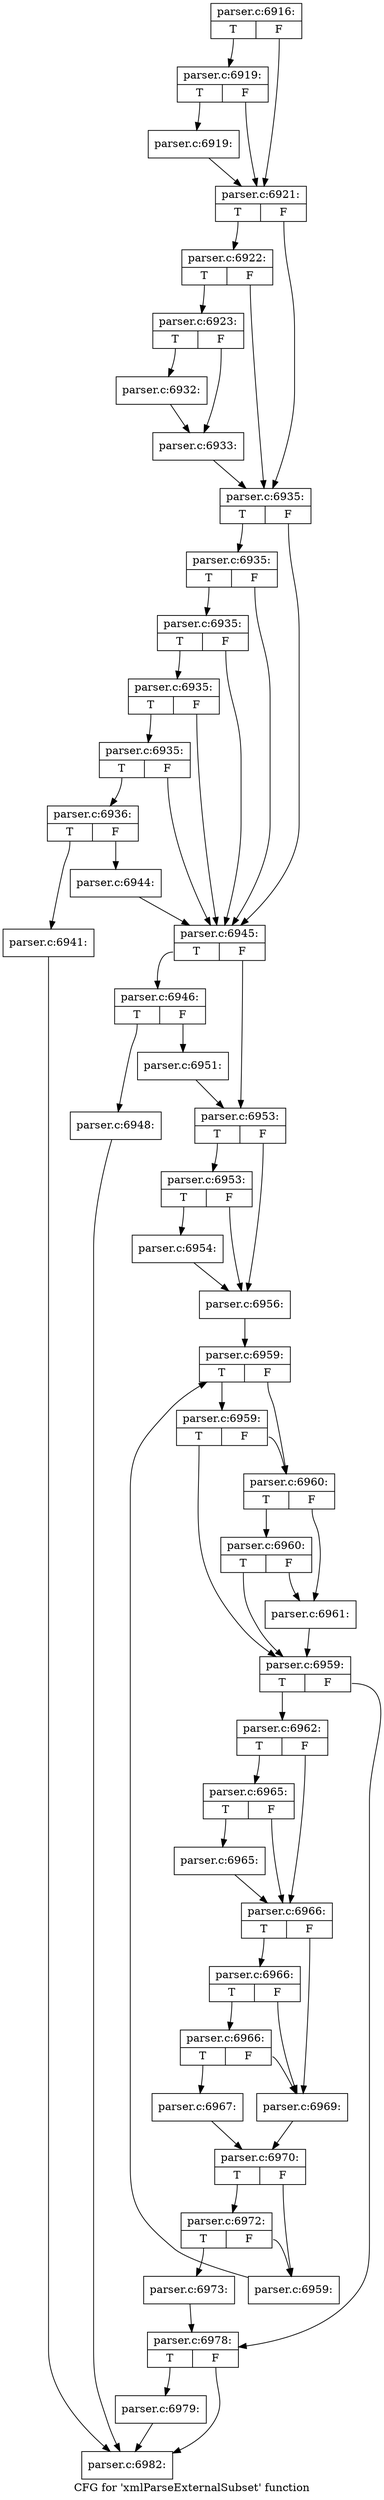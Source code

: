 digraph "CFG for 'xmlParseExternalSubset' function" {
	label="CFG for 'xmlParseExternalSubset' function";

	Node0x55d73bb21400 [shape=record,label="{parser.c:6916:|{<s0>T|<s1>F}}"];
	Node0x55d73bb21400:s0 -> Node0x55d73bb374a0;
	Node0x55d73bb21400:s1 -> Node0x55d73bb37450;
	Node0x55d73bb374a0 [shape=record,label="{parser.c:6919:|{<s0>T|<s1>F}}"];
	Node0x55d73bb374a0:s0 -> Node0x55d73bb37400;
	Node0x55d73bb374a0:s1 -> Node0x55d73bb37450;
	Node0x55d73bb37400 [shape=record,label="{parser.c:6919:}"];
	Node0x55d73bb37400 -> Node0x55d73bb37450;
	Node0x55d73bb37450 [shape=record,label="{parser.c:6921:|{<s0>T|<s1>F}}"];
	Node0x55d73bb37450:s0 -> Node0x55d73bb37d70;
	Node0x55d73bb37450:s1 -> Node0x55d73bb37d20;
	Node0x55d73bb37d70 [shape=record,label="{parser.c:6922:|{<s0>T|<s1>F}}"];
	Node0x55d73bb37d70:s0 -> Node0x55d73bb37cd0;
	Node0x55d73bb37d70:s1 -> Node0x55d73bb37d20;
	Node0x55d73bb37cd0 [shape=record,label="{parser.c:6923:|{<s0>T|<s1>F}}"];
	Node0x55d73bb37cd0:s0 -> Node0x55d73bb3c030;
	Node0x55d73bb37cd0:s1 -> Node0x55d73bb3c080;
	Node0x55d73bb3c030 [shape=record,label="{parser.c:6932:}"];
	Node0x55d73bb3c030 -> Node0x55d73bb3c080;
	Node0x55d73bb3c080 [shape=record,label="{parser.c:6933:}"];
	Node0x55d73bb3c080 -> Node0x55d73bb37d20;
	Node0x55d73bb37d20 [shape=record,label="{parser.c:6935:|{<s0>T|<s1>F}}"];
	Node0x55d73bb37d20:s0 -> Node0x55d73b971720;
	Node0x55d73bb37d20:s1 -> Node0x55d73b9715b0;
	Node0x55d73b971720 [shape=record,label="{parser.c:6935:|{<s0>T|<s1>F}}"];
	Node0x55d73b971720:s0 -> Node0x55d73b9716d0;
	Node0x55d73b971720:s1 -> Node0x55d73b9715b0;
	Node0x55d73b9716d0 [shape=record,label="{parser.c:6935:|{<s0>T|<s1>F}}"];
	Node0x55d73b9716d0:s0 -> Node0x55d73b971680;
	Node0x55d73b9716d0:s1 -> Node0x55d73b9715b0;
	Node0x55d73b971680 [shape=record,label="{parser.c:6935:|{<s0>T|<s1>F}}"];
	Node0x55d73b971680:s0 -> Node0x55d73b971600;
	Node0x55d73b971680:s1 -> Node0x55d73b9715b0;
	Node0x55d73b971600 [shape=record,label="{parser.c:6935:|{<s0>T|<s1>F}}"];
	Node0x55d73b971600:s0 -> Node0x55d73b971560;
	Node0x55d73b971600:s1 -> Node0x55d73b9715b0;
	Node0x55d73b971560 [shape=record,label="{parser.c:6936:|{<s0>T|<s1>F}}"];
	Node0x55d73b971560:s0 -> Node0x55d73bb3f3d0;
	Node0x55d73b971560:s1 -> Node0x55d73bb3f420;
	Node0x55d73bb3f3d0 [shape=record,label="{parser.c:6941:}"];
	Node0x55d73bb3f3d0 -> Node0x55d73bb48eb0;
	Node0x55d73bb3f420 [shape=record,label="{parser.c:6944:}"];
	Node0x55d73bb3f420 -> Node0x55d73b9715b0;
	Node0x55d73b9715b0 [shape=record,label="{parser.c:6945:|{<s0>T|<s1>F}}"];
	Node0x55d73b9715b0:s0 -> Node0x55d73bb3fbe0;
	Node0x55d73b9715b0:s1 -> Node0x55d73bb3fc30;
	Node0x55d73bb3fbe0 [shape=record,label="{parser.c:6946:|{<s0>T|<s1>F}}"];
	Node0x55d73bb3fbe0:s0 -> Node0x55d73bb40140;
	Node0x55d73bb3fbe0:s1 -> Node0x55d73bb40190;
	Node0x55d73bb40140 [shape=record,label="{parser.c:6948:}"];
	Node0x55d73bb40140 -> Node0x55d73bb48eb0;
	Node0x55d73bb40190 [shape=record,label="{parser.c:6951:}"];
	Node0x55d73bb40190 -> Node0x55d73bb3fc30;
	Node0x55d73bb3fc30 [shape=record,label="{parser.c:6953:|{<s0>T|<s1>F}}"];
	Node0x55d73bb3fc30:s0 -> Node0x55d73bb40dd0;
	Node0x55d73bb3fc30:s1 -> Node0x55d73bb40d80;
	Node0x55d73bb40dd0 [shape=record,label="{parser.c:6953:|{<s0>T|<s1>F}}"];
	Node0x55d73bb40dd0:s0 -> Node0x55d73bb40d30;
	Node0x55d73bb40dd0:s1 -> Node0x55d73bb40d80;
	Node0x55d73bb40d30 [shape=record,label="{parser.c:6954:}"];
	Node0x55d73bb40d30 -> Node0x55d73bb40d80;
	Node0x55d73bb40d80 [shape=record,label="{parser.c:6956:}"];
	Node0x55d73bb40d80 -> Node0x55d73bb430a0;
	Node0x55d73bb430a0 [shape=record,label="{parser.c:6959:|{<s0>T|<s1>F}}"];
	Node0x55d73bb430a0:s0 -> Node0x55d73bb43420;
	Node0x55d73bb430a0:s1 -> Node0x55d73bb433a0;
	Node0x55d73bb43420 [shape=record,label="{parser.c:6959:|{<s0>T|<s1>F}}"];
	Node0x55d73bb43420:s0 -> Node0x55d73bb43300;
	Node0x55d73bb43420:s1 -> Node0x55d73bb433a0;
	Node0x55d73bb433a0 [shape=record,label="{parser.c:6960:|{<s0>T|<s1>F}}"];
	Node0x55d73bb433a0:s0 -> Node0x55d73bb43e10;
	Node0x55d73bb433a0:s1 -> Node0x55d73bb43350;
	Node0x55d73bb43e10 [shape=record,label="{parser.c:6960:|{<s0>T|<s1>F}}"];
	Node0x55d73bb43e10:s0 -> Node0x55d73bb43300;
	Node0x55d73bb43e10:s1 -> Node0x55d73bb43350;
	Node0x55d73bb43350 [shape=record,label="{parser.c:6961:}"];
	Node0x55d73bb43350 -> Node0x55d73bb43300;
	Node0x55d73bb43300 [shape=record,label="{parser.c:6959:|{<s0>T|<s1>F}}"];
	Node0x55d73bb43300:s0 -> Node0x55d73bb448a0;
	Node0x55d73bb43300:s1 -> Node0x55d73bb43280;
	Node0x55d73bb448a0 [shape=record,label="{parser.c:6962:|{<s0>T|<s1>F}}"];
	Node0x55d73bb448a0:s0 -> Node0x55d73bb45b60;
	Node0x55d73bb448a0:s1 -> Node0x55d73bb45b10;
	Node0x55d73bb45b60 [shape=record,label="{parser.c:6965:|{<s0>T|<s1>F}}"];
	Node0x55d73bb45b60:s0 -> Node0x55d73bb45ac0;
	Node0x55d73bb45b60:s1 -> Node0x55d73bb45b10;
	Node0x55d73bb45ac0 [shape=record,label="{parser.c:6965:}"];
	Node0x55d73bb45ac0 -> Node0x55d73bb45b10;
	Node0x55d73bb45b10 [shape=record,label="{parser.c:6966:|{<s0>T|<s1>F}}"];
	Node0x55d73bb45b10:s0 -> Node0x55d73bb468c0;
	Node0x55d73bb45b10:s1 -> Node0x55d73bb467f0;
	Node0x55d73bb468c0 [shape=record,label="{parser.c:6966:|{<s0>T|<s1>F}}"];
	Node0x55d73bb468c0:s0 -> Node0x55d73bb46840;
	Node0x55d73bb468c0:s1 -> Node0x55d73bb467f0;
	Node0x55d73bb46840 [shape=record,label="{parser.c:6966:|{<s0>T|<s1>F}}"];
	Node0x55d73bb46840:s0 -> Node0x55d73bb46750;
	Node0x55d73bb46840:s1 -> Node0x55d73bb467f0;
	Node0x55d73bb46750 [shape=record,label="{parser.c:6967:}"];
	Node0x55d73bb46750 -> Node0x55d73bb467a0;
	Node0x55d73bb467f0 [shape=record,label="{parser.c:6969:}"];
	Node0x55d73bb467f0 -> Node0x55d73bb467a0;
	Node0x55d73bb467a0 [shape=record,label="{parser.c:6970:|{<s0>T|<s1>F}}"];
	Node0x55d73bb467a0:s0 -> Node0x55d73bb47f90;
	Node0x55d73bb467a0:s1 -> Node0x55d73bb47f40;
	Node0x55d73bb47f90 [shape=record,label="{parser.c:6972:|{<s0>T|<s1>F}}"];
	Node0x55d73bb47f90:s0 -> Node0x55d73bb47ef0;
	Node0x55d73bb47f90:s1 -> Node0x55d73bb47f40;
	Node0x55d73bb47ef0 [shape=record,label="{parser.c:6973:}"];
	Node0x55d73bb47ef0 -> Node0x55d73bb43280;
	Node0x55d73bb47f40 [shape=record,label="{parser.c:6959:}"];
	Node0x55d73bb47f40 -> Node0x55d73bb430a0;
	Node0x55d73bb43280 [shape=record,label="{parser.c:6978:|{<s0>T|<s1>F}}"];
	Node0x55d73bb43280:s0 -> Node0x55d73bb48e60;
	Node0x55d73bb43280:s1 -> Node0x55d73bb48eb0;
	Node0x55d73bb48e60 [shape=record,label="{parser.c:6979:}"];
	Node0x55d73bb48e60 -> Node0x55d73bb48eb0;
	Node0x55d73bb48eb0 [shape=record,label="{parser.c:6982:}"];
}
